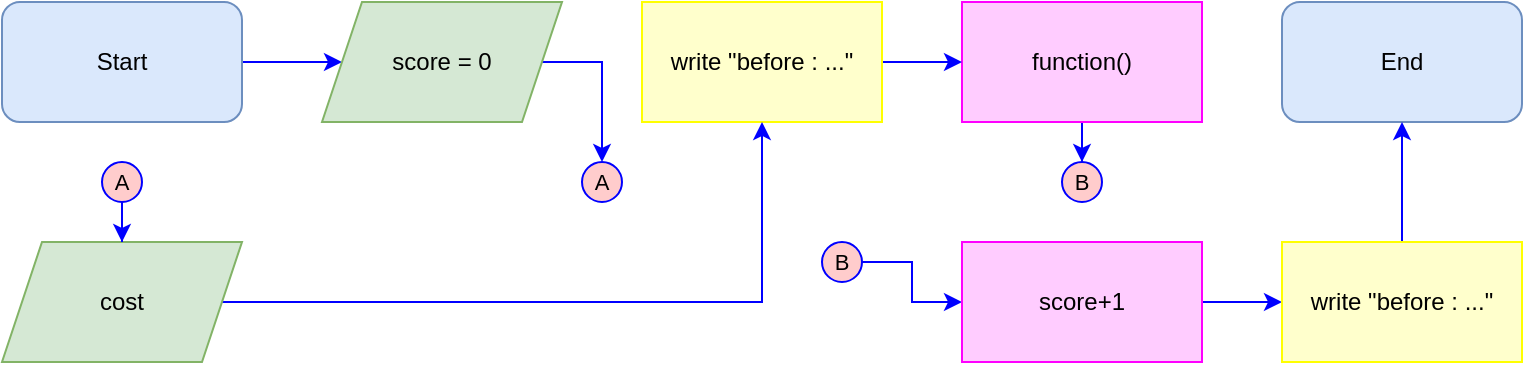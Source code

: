 <mxfile version="20.7.2" type="device"><diagram id="GU_egi--gNR71cNjjw7K" name="หน้า-1"><mxGraphModel dx="894" dy="933" grid="1" gridSize="10" guides="1" tooltips="1" connect="1" arrows="1" fold="1" page="1" pageScale="1" pageWidth="827" pageHeight="1169" math="0" shadow="0"><root><mxCell id="0"/><mxCell id="1" parent="0"/><mxCell id="JDEgwbS9gVhzQcdF4mBM-7" style="edgeStyle=orthogonalEdgeStyle;shape=connector;rounded=0;orthogonalLoop=1;jettySize=auto;html=1;labelBackgroundColor=default;strokeColor=#0000FF;fontFamily=Helvetica;fontSize=10;fontColor=#0000FF;endArrow=classic;" parent="1" source="3kbfPJICYh6IDhDmhpvJ-2" target="3kbfPJICYh6IDhDmhpvJ-4" edge="1"><mxGeometry relative="1" as="geometry"/></mxCell><mxCell id="3kbfPJICYh6IDhDmhpvJ-2" value="Start" style="rounded=1;whiteSpace=wrap;html=1;fillColor=#dae8fc;strokeColor=#6c8ebf;" parent="1" vertex="1"><mxGeometry x="40" y="40" width="120" height="60" as="geometry"/></mxCell><mxCell id="gP04xza_jXU7afYc6j9Z-39" style="edgeStyle=orthogonalEdgeStyle;shape=connector;rounded=0;orthogonalLoop=1;jettySize=auto;html=1;labelBackgroundColor=default;strokeColor=#0000FF;fontFamily=Helvetica;fontSize=10;fontColor=#0000FF;endArrow=classic;" edge="1" parent="1" source="3kbfPJICYh6IDhDmhpvJ-4" target="gP04xza_jXU7afYc6j9Z-38"><mxGeometry relative="1" as="geometry"/></mxCell><mxCell id="3kbfPJICYh6IDhDmhpvJ-4" value="score = 0" style="shape=parallelogram;perimeter=parallelogramPerimeter;whiteSpace=wrap;html=1;fixedSize=1;fillColor=#d5e8d4;strokeColor=#82b366;" parent="1" vertex="1"><mxGeometry x="200" y="40" width="120" height="60" as="geometry"/></mxCell><mxCell id="JDEgwbS9gVhzQcdF4mBM-21" value="End" style="rounded=1;whiteSpace=wrap;html=1;fillColor=#dae8fc;strokeColor=#6c8ebf;" parent="1" vertex="1"><mxGeometry x="680" y="40" width="120" height="60" as="geometry"/></mxCell><mxCell id="gP04xza_jXU7afYc6j9Z-49" style="edgeStyle=orthogonalEdgeStyle;shape=connector;rounded=0;orthogonalLoop=1;jettySize=auto;html=1;labelBackgroundColor=default;strokeColor=#0000FF;fontFamily=Helvetica;fontSize=10;fontColor=#0000FF;endArrow=classic;" edge="1" parent="1" source="r-CxnwtgwWSiGHG1ReEw-2" target="gP04xza_jXU7afYc6j9Z-41"><mxGeometry relative="1" as="geometry"/></mxCell><mxCell id="r-CxnwtgwWSiGHG1ReEw-2" value="function()" style="rounded=0;whiteSpace=wrap;html=1;fillColor=#FFCCFF;strokeColor=#FF00FF;" parent="1" vertex="1"><mxGeometry x="520" y="40" width="120" height="60" as="geometry"/></mxCell><mxCell id="gP04xza_jXU7afYc6j9Z-47" style="edgeStyle=orthogonalEdgeStyle;shape=connector;rounded=0;orthogonalLoop=1;jettySize=auto;html=1;labelBackgroundColor=default;strokeColor=#0000FF;fontFamily=Helvetica;fontSize=10;fontColor=#0000FF;endArrow=classic;" edge="1" parent="1" source="FoLbMxyrFCu7v6io17kJ-13" target="r-CxnwtgwWSiGHG1ReEw-2"><mxGeometry relative="1" as="geometry"/></mxCell><mxCell id="FoLbMxyrFCu7v6io17kJ-13" value="write &quot;before : ...&quot;" style="rounded=0;whiteSpace=wrap;html=1;fillColor=#FFFFCC;strokeColor=#FFFF00;" parent="1" vertex="1"><mxGeometry x="360" y="40" width="120" height="60" as="geometry"/></mxCell><mxCell id="gP04xza_jXU7afYc6j9Z-46" style="edgeStyle=orthogonalEdgeStyle;shape=connector;rounded=0;orthogonalLoop=1;jettySize=auto;html=1;labelBackgroundColor=default;strokeColor=#0000FF;fontFamily=Helvetica;fontSize=10;fontColor=#0000FF;endArrow=classic;" edge="1" parent="1" source="gP04xza_jXU7afYc6j9Z-3" target="FoLbMxyrFCu7v6io17kJ-13"><mxGeometry relative="1" as="geometry"/></mxCell><mxCell id="gP04xza_jXU7afYc6j9Z-3" value="cost" style="shape=parallelogram;perimeter=parallelogramPerimeter;whiteSpace=wrap;html=1;fixedSize=1;fillColor=#d5e8d4;strokeColor=#82b366;" vertex="1" parent="1"><mxGeometry x="40" y="160" width="120" height="60" as="geometry"/></mxCell><mxCell id="gP04xza_jXU7afYc6j9Z-35" style="edgeStyle=orthogonalEdgeStyle;shape=connector;rounded=0;orthogonalLoop=1;jettySize=auto;html=1;labelBackgroundColor=default;strokeColor=#0000FF;fontFamily=Helvetica;fontSize=10;fontColor=#0000FF;endArrow=classic;" edge="1" parent="1" source="gP04xza_jXU7afYc6j9Z-11" target="gP04xza_jXU7afYc6j9Z-3"><mxGeometry relative="1" as="geometry"/></mxCell><mxCell id="gP04xza_jXU7afYc6j9Z-11" value="A" style="ellipse;whiteSpace=wrap;html=1;aspect=fixed;fillColor=#FFCCCC;strokeColor=#0000FF;labelBackgroundColor=none;endArrow=classic;fontSize=11;rounded=0;" vertex="1" parent="1"><mxGeometry x="90" y="120" width="20" height="20" as="geometry"/></mxCell><mxCell id="gP04xza_jXU7afYc6j9Z-50" style="edgeStyle=orthogonalEdgeStyle;shape=connector;rounded=0;orthogonalLoop=1;jettySize=auto;html=1;labelBackgroundColor=default;strokeColor=#0000FF;fontFamily=Helvetica;fontSize=10;fontColor=#0000FF;endArrow=classic;" edge="1" parent="1" source="gP04xza_jXU7afYc6j9Z-36" target="gP04xza_jXU7afYc6j9Z-48"><mxGeometry relative="1" as="geometry"/></mxCell><mxCell id="gP04xza_jXU7afYc6j9Z-36" value="B" style="ellipse;whiteSpace=wrap;html=1;aspect=fixed;fillColor=#FFCCCC;strokeColor=#0000FF;labelBackgroundColor=none;endArrow=classic;fontSize=11;rounded=0;" vertex="1" parent="1"><mxGeometry x="450" y="160" width="20" height="20" as="geometry"/></mxCell><mxCell id="gP04xza_jXU7afYc6j9Z-38" value="A" style="ellipse;whiteSpace=wrap;html=1;aspect=fixed;fillColor=#FFCCCC;strokeColor=#0000FF;labelBackgroundColor=none;endArrow=classic;fontSize=11;rounded=0;" vertex="1" parent="1"><mxGeometry x="330" y="120" width="20" height="20" as="geometry"/></mxCell><mxCell id="gP04xza_jXU7afYc6j9Z-41" value="B" style="ellipse;whiteSpace=wrap;html=1;aspect=fixed;fillColor=#FFCCCC;strokeColor=#0000FF;labelBackgroundColor=none;endArrow=classic;fontSize=11;rounded=0;" vertex="1" parent="1"><mxGeometry x="570" y="120" width="20" height="20" as="geometry"/></mxCell><mxCell id="gP04xza_jXU7afYc6j9Z-52" style="edgeStyle=orthogonalEdgeStyle;shape=connector;rounded=0;orthogonalLoop=1;jettySize=auto;html=1;labelBackgroundColor=default;strokeColor=#0000FF;fontFamily=Helvetica;fontSize=10;fontColor=#0000FF;endArrow=classic;" edge="1" parent="1" source="gP04xza_jXU7afYc6j9Z-48" target="gP04xza_jXU7afYc6j9Z-51"><mxGeometry relative="1" as="geometry"/></mxCell><mxCell id="gP04xza_jXU7afYc6j9Z-48" value="score+1" style="rounded=0;whiteSpace=wrap;html=1;fillColor=#FFCCFF;strokeColor=#FF00FF;" vertex="1" parent="1"><mxGeometry x="520" y="160" width="120" height="60" as="geometry"/></mxCell><mxCell id="gP04xza_jXU7afYc6j9Z-53" style="edgeStyle=orthogonalEdgeStyle;shape=connector;rounded=0;orthogonalLoop=1;jettySize=auto;html=1;labelBackgroundColor=default;strokeColor=#0000FF;fontFamily=Helvetica;fontSize=10;fontColor=#0000FF;endArrow=classic;" edge="1" parent="1" source="gP04xza_jXU7afYc6j9Z-51" target="JDEgwbS9gVhzQcdF4mBM-21"><mxGeometry relative="1" as="geometry"/></mxCell><mxCell id="gP04xza_jXU7afYc6j9Z-51" value="write &quot;before : ...&quot;" style="rounded=0;whiteSpace=wrap;html=1;fillColor=#FFFFCC;strokeColor=#FFFF00;" vertex="1" parent="1"><mxGeometry x="680" y="160" width="120" height="60" as="geometry"/></mxCell></root></mxGraphModel></diagram></mxfile>